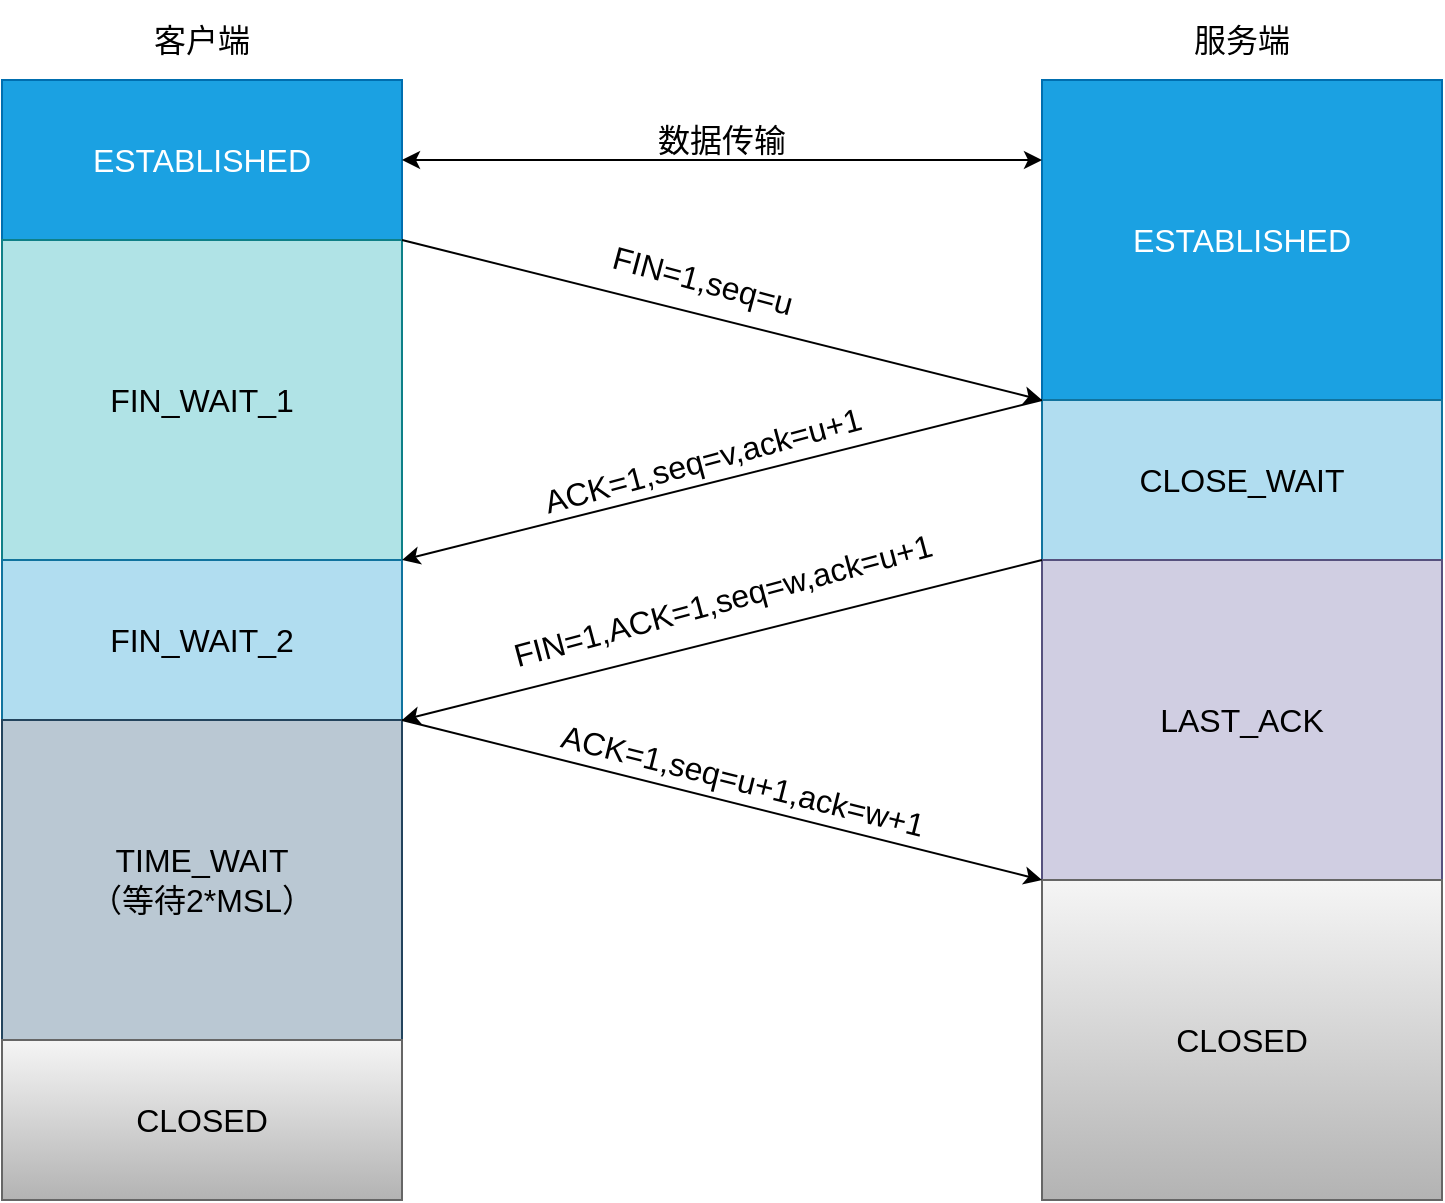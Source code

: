 <mxfile version="14.4.3" type="device"><diagram id="bs_5QS1qENEMUXobTQfb" name="第 1 页"><mxGraphModel dx="3076" dy="1991" grid="1" gridSize="10" guides="1" tooltips="1" connect="1" arrows="1" fold="1" page="1" pageScale="1" pageWidth="827" pageHeight="1169" math="0" shadow="0"><root><mxCell id="0"/><mxCell id="1" parent="0"/><mxCell id="sl8AecxdZq3moCJ_9vF1-1" value="ESTABLISHED" style="text;html=1;strokeColor=#006EAF;fillColor=#1ba1e2;align=center;verticalAlign=middle;whiteSpace=wrap;rounded=0;labelBackgroundColor=none;fontSize=16;fontColor=#ffffff;" vertex="1" parent="1"><mxGeometry x="-840" y="-320" width="200" height="80" as="geometry"/></mxCell><mxCell id="sl8AecxdZq3moCJ_9vF1-7" value="ESTABLISHED" style="text;html=1;strokeColor=#006EAF;fillColor=#1ba1e2;align=center;verticalAlign=middle;whiteSpace=wrap;rounded=0;labelBackgroundColor=none;fontSize=16;fontColor=#ffffff;" vertex="1" parent="1"><mxGeometry x="-320" y="-320" width="200" height="160" as="geometry"/></mxCell><mxCell id="sl8AecxdZq3moCJ_9vF1-14" value="" style="endArrow=classic;startArrow=classic;html=1;exitX=1;exitY=0.5;exitDx=0;exitDy=0;entryX=0;entryY=0.25;entryDx=0;entryDy=0;" edge="1" parent="1" target="sl8AecxdZq3moCJ_9vF1-7" source="sl8AecxdZq3moCJ_9vF1-1"><mxGeometry width="50" height="50" relative="1" as="geometry"><mxPoint x="-640" y="-540" as="sourcePoint"/><mxPoint x="-330" y="-240" as="targetPoint"/></mxGeometry></mxCell><mxCell id="sl8AecxdZq3moCJ_9vF1-15" value="&lt;span style=&quot;font-size: 16px&quot;&gt;数据传输&lt;/span&gt;" style="text;html=1;strokeColor=none;fillColor=none;align=center;verticalAlign=middle;whiteSpace=wrap;rounded=0;" vertex="1" parent="1"><mxGeometry x="-520" y="-310" width="80" height="40" as="geometry"/></mxCell><mxCell id="sl8AecxdZq3moCJ_9vF1-16" value="&lt;span style=&quot;font-size: 16px&quot;&gt;客户端&lt;/span&gt;" style="text;html=1;strokeColor=none;fillColor=none;align=center;verticalAlign=middle;whiteSpace=wrap;rounded=0;" vertex="1" parent="1"><mxGeometry x="-780" y="-360" width="80" height="40" as="geometry"/></mxCell><mxCell id="sl8AecxdZq3moCJ_9vF1-17" value="&lt;span style=&quot;font-size: 16px&quot;&gt;服务端&lt;/span&gt;" style="text;html=1;strokeColor=none;fillColor=none;align=center;verticalAlign=middle;whiteSpace=wrap;rounded=0;" vertex="1" parent="1"><mxGeometry x="-260" y="-360" width="80" height="40" as="geometry"/></mxCell><mxCell id="sl8AecxdZq3moCJ_9vF1-18" value="FIN_WAIT_1" style="text;html=1;strokeColor=#0e8088;fillColor=#b0e3e6;align=center;verticalAlign=middle;whiteSpace=wrap;rounded=0;labelBackgroundColor=none;fontSize=16;" vertex="1" parent="1"><mxGeometry x="-840" y="-240" width="200" height="160" as="geometry"/></mxCell><mxCell id="sl8AecxdZq3moCJ_9vF1-19" value="CLOSE_WAIT" style="text;html=1;strokeColor=#10739e;fillColor=#b1ddf0;align=center;verticalAlign=middle;whiteSpace=wrap;rounded=0;labelBackgroundColor=none;fontSize=16;" vertex="1" parent="1"><mxGeometry x="-320" y="-160" width="200" height="80" as="geometry"/></mxCell><mxCell id="sl8AecxdZq3moCJ_9vF1-20" value="FIN_WAIT_2" style="text;html=1;strokeColor=#10739e;fillColor=#b1ddf0;align=center;verticalAlign=middle;whiteSpace=wrap;rounded=0;labelBackgroundColor=none;fontSize=16;" vertex="1" parent="1"><mxGeometry x="-840" y="-80" width="200" height="80" as="geometry"/></mxCell><mxCell id="sl8AecxdZq3moCJ_9vF1-21" value="LAST_ACK" style="text;html=1;strokeColor=#56517e;fillColor=#d0cee2;align=center;verticalAlign=middle;whiteSpace=wrap;rounded=0;labelBackgroundColor=none;fontSize=16;" vertex="1" parent="1"><mxGeometry x="-320" y="-80" width="200" height="160" as="geometry"/></mxCell><mxCell id="sl8AecxdZq3moCJ_9vF1-22" value="TIME_WAIT&lt;br&gt;（等待2*MSL）" style="text;html=1;strokeColor=#23445d;fillColor=#bac8d3;align=center;verticalAlign=middle;whiteSpace=wrap;rounded=0;labelBackgroundColor=none;fontSize=16;" vertex="1" parent="1"><mxGeometry x="-840" width="200" height="160" as="geometry"/></mxCell><mxCell id="sl8AecxdZq3moCJ_9vF1-23" value="CLOSED" style="text;html=1;strokeColor=#666666;fillColor=#f5f5f5;align=center;verticalAlign=middle;whiteSpace=wrap;rounded=0;labelBackgroundColor=none;fontSize=16;gradientColor=#b3b3b3;" vertex="1" parent="1"><mxGeometry x="-840" y="160" width="200" height="80" as="geometry"/></mxCell><mxCell id="sl8AecxdZq3moCJ_9vF1-24" value="CLOSED" style="text;html=1;strokeColor=#666666;fillColor=#f5f5f5;align=center;verticalAlign=middle;whiteSpace=wrap;rounded=0;labelBackgroundColor=none;fontSize=16;gradientColor=#b3b3b3;" vertex="1" parent="1"><mxGeometry x="-320" y="80" width="200" height="160" as="geometry"/></mxCell><mxCell id="sl8AecxdZq3moCJ_9vF1-25" value="" style="endArrow=classic;html=1;entryX=0;entryY=0;entryDx=0;entryDy=0;exitX=1;exitY=1;exitDx=0;exitDy=0;" edge="1" parent="1"><mxGeometry relative="1" as="geometry"><mxPoint x="-640" y="-240" as="sourcePoint"/><mxPoint x="-320" y="-160" as="targetPoint"/></mxGeometry></mxCell><mxCell id="sl8AecxdZq3moCJ_9vF1-26" value="&lt;font style=&quot;font-size: 16px&quot;&gt;FIN=1,seq=u&lt;/font&gt;" style="edgeLabel;resizable=0;html=1;align=center;verticalAlign=middle;rotation=15;" connectable="0" vertex="1" parent="sl8AecxdZq3moCJ_9vF1-25"><mxGeometry relative="1" as="geometry"><mxPoint x="-10.07" y="-20.02" as="offset"/></mxGeometry></mxCell><mxCell id="sl8AecxdZq3moCJ_9vF1-27" value="" style="endArrow=classic;html=1;exitX=0;exitY=0;exitDx=0;exitDy=0;entryX=1;entryY=1;entryDx=0;entryDy=0;" edge="1" parent="1" target="sl8AecxdZq3moCJ_9vF1-18"><mxGeometry relative="1" as="geometry"><mxPoint x="-320" y="-160" as="sourcePoint"/><mxPoint x="-640" y="-120" as="targetPoint"/></mxGeometry></mxCell><mxCell id="sl8AecxdZq3moCJ_9vF1-28" value="&lt;font style=&quot;font-size: 16px&quot;&gt;ACK=1,seq=v,ack=u+1&lt;/font&gt;" style="edgeLabel;resizable=0;html=1;align=center;verticalAlign=middle;rotation=345;" connectable="0" vertex="1" parent="sl8AecxdZq3moCJ_9vF1-27"><mxGeometry relative="1" as="geometry"><mxPoint x="-9.93" y="-9.99" as="offset"/></mxGeometry></mxCell><mxCell id="sl8AecxdZq3moCJ_9vF1-31" value="" style="endArrow=classic;html=1;exitX=0;exitY=0;exitDx=0;exitDy=0;entryX=1;entryY=1;entryDx=0;entryDy=0;" edge="1" parent="1"><mxGeometry relative="1" as="geometry"><mxPoint x="-320" y="-80" as="sourcePoint"/><mxPoint x="-640" as="targetPoint"/></mxGeometry></mxCell><mxCell id="sl8AecxdZq3moCJ_9vF1-32" value="&lt;font style=&quot;font-size: 16px&quot;&gt;FIN=1,ACK=1,seq=w,ack=u+1&lt;/font&gt;" style="edgeLabel;resizable=0;html=1;align=center;verticalAlign=middle;rotation=345;" connectable="0" vertex="1" parent="sl8AecxdZq3moCJ_9vF1-31"><mxGeometry relative="1" as="geometry"><mxPoint x="0.07" y="-20.02" as="offset"/></mxGeometry></mxCell><mxCell id="sl8AecxdZq3moCJ_9vF1-33" value="" style="endArrow=classic;html=1;entryX=0;entryY=0;entryDx=0;entryDy=0;exitX=1;exitY=1;exitDx=0;exitDy=0;" edge="1" parent="1"><mxGeometry relative="1" as="geometry"><mxPoint x="-640" as="sourcePoint"/><mxPoint x="-320" y="80" as="targetPoint"/></mxGeometry></mxCell><mxCell id="sl8AecxdZq3moCJ_9vF1-34" value="&lt;font style=&quot;font-size: 16px&quot;&gt;ACK=1,seq=u+1,ack=w+1&lt;/font&gt;" style="edgeLabel;resizable=0;html=1;align=center;verticalAlign=middle;rotation=14;" connectable="0" vertex="1" parent="sl8AecxdZq3moCJ_9vF1-33"><mxGeometry relative="1" as="geometry"><mxPoint x="9.79" y="-10.05" as="offset"/></mxGeometry></mxCell></root></mxGraphModel></diagram></mxfile>